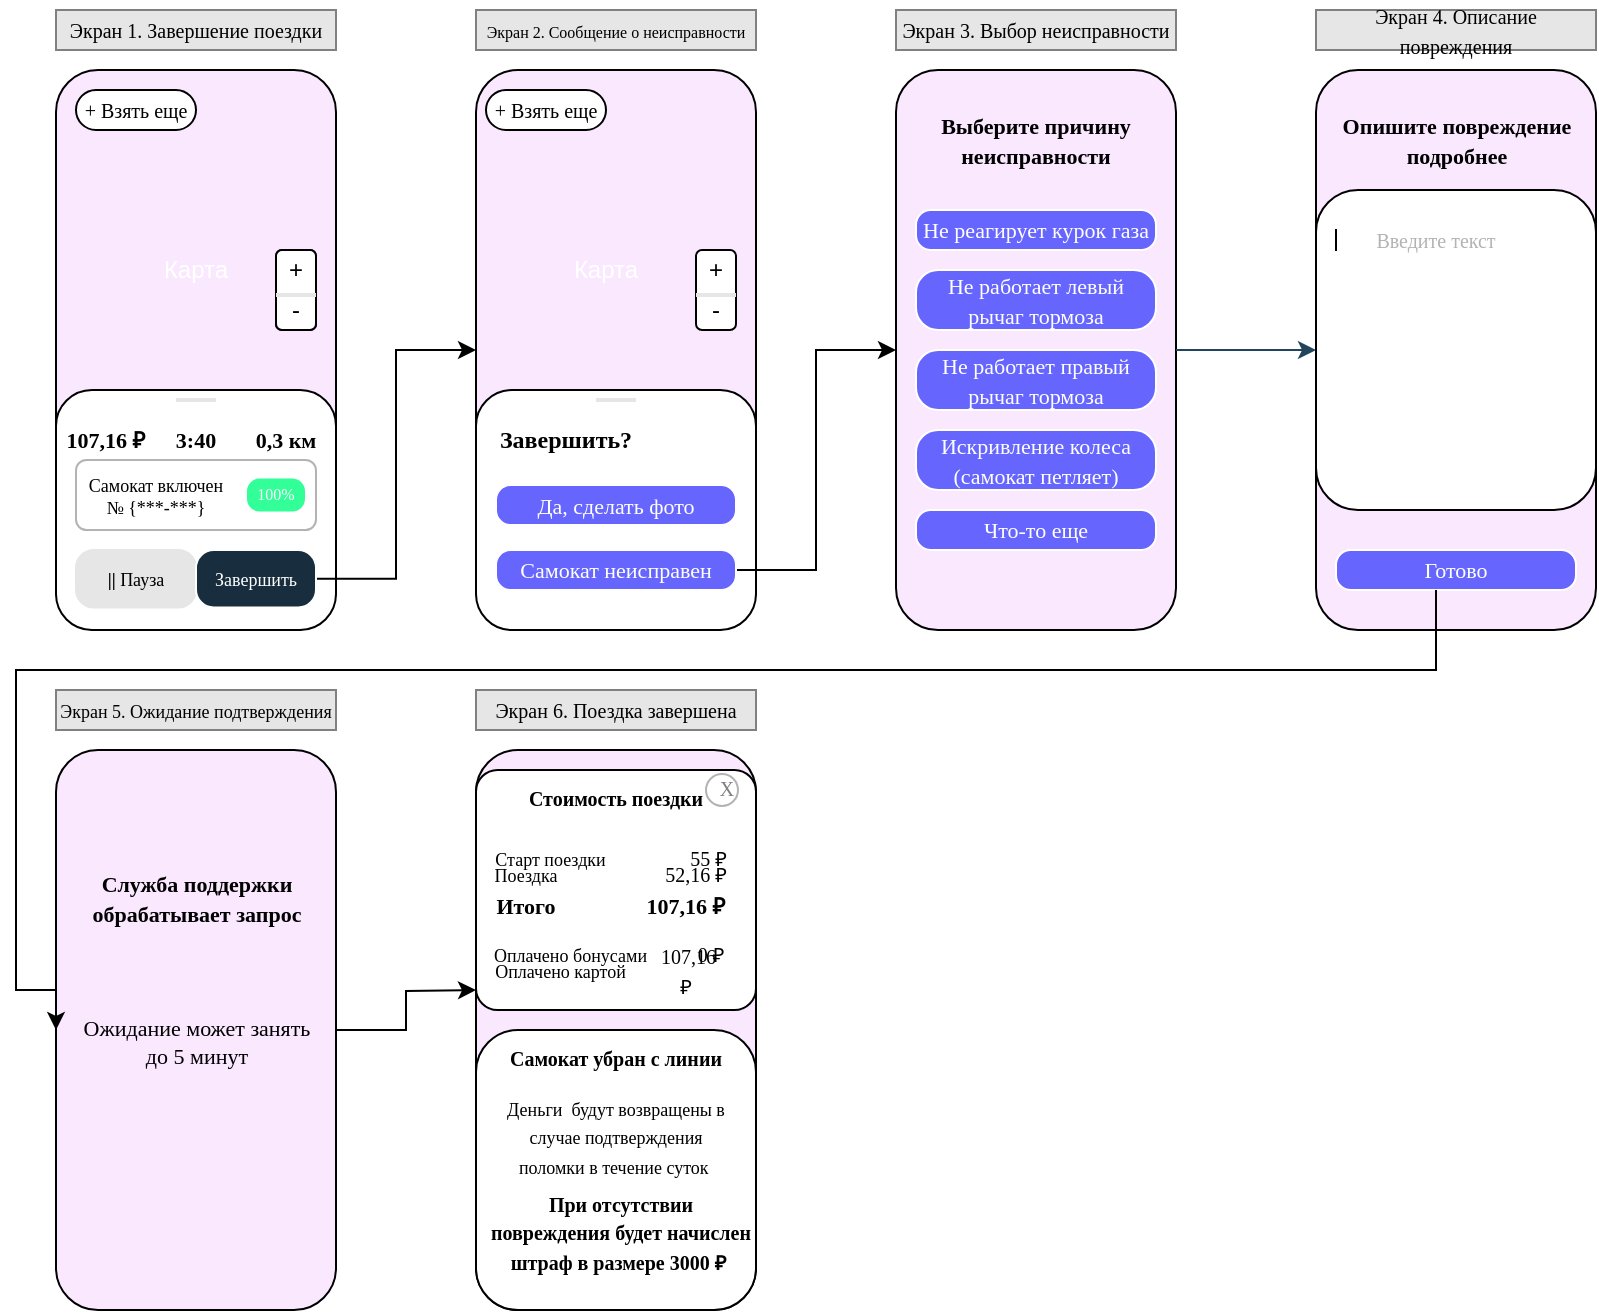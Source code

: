 <mxfile version="24.8.0">
  <diagram name="Страница — 1" id="iT6ovLkEOOWMwyiTSNYu">
    <mxGraphModel dx="718" dy="432" grid="1" gridSize="10" guides="1" tooltips="1" connect="1" arrows="1" fold="1" page="1" pageScale="1" pageWidth="827" pageHeight="1169" background="#FFFFFF" math="0" shadow="0">
      <root>
        <mxCell id="0" />
        <mxCell id="1" parent="0" />
        <mxCell id="gbMeWAc4eFgvEXpcVc5o-60" style="edgeStyle=orthogonalEdgeStyle;rounded=0;orthogonalLoop=1;jettySize=auto;html=1;exitX=0.5;exitY=1;exitDx=0;exitDy=0;strokeColor=#23445D;" parent="1" edge="1">
          <mxGeometry relative="1" as="geometry">
            <mxPoint x="420" y="420" as="sourcePoint" />
            <mxPoint x="420" y="420" as="targetPoint" />
          </mxGeometry>
        </mxCell>
        <mxCell id="gbMeWAc4eFgvEXpcVc5o-77" value="" style="group" parent="1" vertex="1" connectable="0">
          <mxGeometry x="270" y="80" width="320" height="310" as="geometry" />
        </mxCell>
        <mxCell id="gbMeWAc4eFgvEXpcVc5o-11" value="" style="group" parent="gbMeWAc4eFgvEXpcVc5o-77" vertex="1" connectable="0">
          <mxGeometry width="320" height="310" as="geometry" />
        </mxCell>
        <mxCell id="gbMeWAc4eFgvEXpcVc5o-84" value="&lt;font color=&quot;#000000&quot; style=&quot;font-size: 10px;&quot; face=&quot;Garamond&quot;&gt;Экран 2. Выбор поовреждения&lt;/font&gt;" style="rounded=0;whiteSpace=wrap;html=1;strokeColor=#808080;fontColor=#FFFFFF;fillColor=#E6E6E6;" parent="gbMeWAc4eFgvEXpcVc5o-11" vertex="1">
          <mxGeometry x="180" y="-30" width="140" height="10" as="geometry" />
        </mxCell>
        <mxCell id="gbMeWAc4eFgvEXpcVc5o-94" value="" style="group" parent="gbMeWAc4eFgvEXpcVc5o-11" vertex="1" connectable="0">
          <mxGeometry x="180" width="140" height="280" as="geometry" />
        </mxCell>
        <mxCell id="gbMeWAc4eFgvEXpcVc5o-71" value="" style="rounded=1;whiteSpace=wrap;html=1;strokeColor=#000000;fontColor=#FFFFFF;fillColor=#FAE8FF;" parent="gbMeWAc4eFgvEXpcVc5o-94" vertex="1">
          <mxGeometry width="140" height="280" as="geometry" />
        </mxCell>
        <mxCell id="gbMeWAc4eFgvEXpcVc5o-82" value="&lt;font size=&quot;1&quot; style=&quot;&quot; face=&quot;Garamond&quot; color=&quot;#000000&quot;&gt;&lt;b style=&quot;font-size: 11px;&quot;&gt;Выберите причину неисправности&lt;/b&gt;&lt;/font&gt;" style="text;html=1;align=center;verticalAlign=middle;whiteSpace=wrap;rounded=0;fontColor=#FFFFFF;" parent="gbMeWAc4eFgvEXpcVc5o-94" vertex="1">
          <mxGeometry x="15" y="20" width="110" height="30" as="geometry" />
        </mxCell>
        <mxCell id="gbMeWAc4eFgvEXpcVc5o-86" value="&lt;font face=&quot;Garamond&quot; style=&quot;font-size: 11px;&quot;&gt;Не реагирует курок газа&lt;/font&gt;" style="rounded=1;whiteSpace=wrap;html=1;strokeColor=#FFFFFF;fontColor=#FFFFFF;fillColor=#6666FF;arcSize=37;" parent="gbMeWAc4eFgvEXpcVc5o-94" vertex="1">
          <mxGeometry x="10" y="70" width="120" height="20" as="geometry" />
        </mxCell>
        <mxCell id="gbMeWAc4eFgvEXpcVc5o-87" value="&lt;font face=&quot;Garamond&quot; style=&quot;font-size: 11px;&quot;&gt;Не работает левый рычаг тормоза&lt;/font&gt;" style="rounded=1;whiteSpace=wrap;html=1;strokeColor=#FFFFFF;fontColor=#FFFFFF;fillColor=#6666FF;arcSize=37;" parent="gbMeWAc4eFgvEXpcVc5o-94" vertex="1">
          <mxGeometry x="10" y="100" width="120" height="30" as="geometry" />
        </mxCell>
        <mxCell id="gbMeWAc4eFgvEXpcVc5o-88" value="&lt;span style=&quot;font-family: Garamond; font-size: 11px;&quot;&gt;Не работает правый рычаг тормоза&lt;/span&gt;" style="rounded=1;whiteSpace=wrap;html=1;strokeColor=#FFFFFF;fontColor=#FFFFFF;fillColor=#6666FF;arcSize=37;" parent="gbMeWAc4eFgvEXpcVc5o-94" vertex="1">
          <mxGeometry x="10" y="140" width="120" height="30" as="geometry" />
        </mxCell>
        <mxCell id="gbMeWAc4eFgvEXpcVc5o-89" value="&lt;font face=&quot;Garamond&quot; style=&quot;font-size: 11px;&quot;&gt;Искривление колеса (самокат петляет)&lt;/font&gt;" style="rounded=1;whiteSpace=wrap;html=1;strokeColor=#FFFFFF;fontColor=#FFFFFF;fillColor=#6666FF;arcSize=37;" parent="gbMeWAc4eFgvEXpcVc5o-94" vertex="1">
          <mxGeometry x="10" y="180" width="120" height="30" as="geometry" />
        </mxCell>
        <mxCell id="gbMeWAc4eFgvEXpcVc5o-90" value="&lt;font face=&quot;Garamond&quot; style=&quot;font-size: 11px;&quot;&gt;Что-то еще&lt;/font&gt;" style="rounded=1;whiteSpace=wrap;html=1;strokeColor=#FFFFFF;fontColor=#FFFFFF;fillColor=#6666FF;arcSize=37;" parent="gbMeWAc4eFgvEXpcVc5o-94" vertex="1">
          <mxGeometry x="10" y="220" width="120" height="20" as="geometry" />
        </mxCell>
        <mxCell id="gbMeWAc4eFgvEXpcVc5o-103" value="" style="rounded=1;whiteSpace=wrap;html=1;strokeColor=#000000;fontColor=#FFFFFF;fillColor=#FAE8FF;" parent="gbMeWAc4eFgvEXpcVc5o-11" vertex="1">
          <mxGeometry x="-30" width="140" height="280" as="geometry" />
        </mxCell>
        <mxCell id="gbMeWAc4eFgvEXpcVc5o-136" value="" style="rounded=1;whiteSpace=wrap;html=1;strokeColor=#000000;fontColor=#FFFFFF;fillColor=#FFFFFF;" parent="gbMeWAc4eFgvEXpcVc5o-11" vertex="1">
          <mxGeometry x="-30" y="160" width="140" height="120" as="geometry" />
        </mxCell>
        <mxCell id="gbMeWAc4eFgvEXpcVc5o-137" value="" style="line;strokeWidth=2;html=1;strokeColor=#E6E6E6;fontColor=#FFFFFF;fillColor=#182E3E;" parent="gbMeWAc4eFgvEXpcVc5o-11" vertex="1">
          <mxGeometry x="30" y="160" width="20" height="10" as="geometry" />
        </mxCell>
        <mxCell id="gbMeWAc4eFgvEXpcVc5o-138" value="&lt;span style=&quot;font-family: Garamond;&quot;&gt;&lt;b style=&quot;&quot;&gt;&lt;font style=&quot;font-size: 12px;&quot;&gt;Завершить?&lt;/font&gt;&lt;/b&gt;&lt;/span&gt;" style="text;html=1;align=center;verticalAlign=middle;whiteSpace=wrap;rounded=0;fontColor=#000000;fontFamily=Helvetica;" parent="gbMeWAc4eFgvEXpcVc5o-11" vertex="1">
          <mxGeometry x="-10" y="180" width="50" height="10" as="geometry" />
        </mxCell>
        <mxCell id="gbMeWAc4eFgvEXpcVc5o-140" value="&lt;span style=&quot;font-size: 11px;&quot;&gt;&lt;font face=&quot;Garamond&quot;&gt;Да, сделать фото&lt;/font&gt;&lt;/span&gt;" style="rounded=1;whiteSpace=wrap;html=1;strokeColor=#FFFFFF;fontColor=#FFFFFF;fillColor=#6666FF;arcSize=37;" parent="gbMeWAc4eFgvEXpcVc5o-11" vertex="1">
          <mxGeometry x="-20" y="207.5" width="120" height="20" as="geometry" />
        </mxCell>
        <mxCell id="HiUm5hrCSIXa4_qHgKS4-17" value="" style="edgeStyle=orthogonalEdgeStyle;rounded=0;orthogonalLoop=1;jettySize=auto;html=1;entryX=0;entryY=0.5;entryDx=0;entryDy=0;" edge="1" parent="gbMeWAc4eFgvEXpcVc5o-11" source="gbMeWAc4eFgvEXpcVc5o-141" target="gbMeWAc4eFgvEXpcVc5o-71">
          <mxGeometry relative="1" as="geometry" />
        </mxCell>
        <mxCell id="gbMeWAc4eFgvEXpcVc5o-141" value="&lt;span style=&quot;font-size: 11px;&quot;&gt;&lt;font face=&quot;Garamond&quot;&gt;Самокат неисправен&lt;/font&gt;&lt;/span&gt;" style="rounded=1;whiteSpace=wrap;html=1;strokeColor=#FFFFFF;fontColor=#FFFFFF;fillColor=#6666FF;arcSize=37;" parent="gbMeWAc4eFgvEXpcVc5o-11" vertex="1">
          <mxGeometry x="-20" y="240" width="120" height="20" as="geometry" />
        </mxCell>
        <mxCell id="gbMeWAc4eFgvEXpcVc5o-142" value="&lt;font style=&quot;font-size: 10px;&quot; color=&quot;#000000&quot; face=&quot;Garamond&quot;&gt;+ Взять еще&lt;/font&gt;" style="rounded=1;whiteSpace=wrap;html=1;strokeColor=#000000;fontColor=#FFFFFF;fillColor=#FFFFFF;arcSize=50;" parent="gbMeWAc4eFgvEXpcVc5o-11" vertex="1">
          <mxGeometry x="-25" y="10" width="60" height="20" as="geometry" />
        </mxCell>
        <mxCell id="gbMeWAc4eFgvEXpcVc5o-143" value="Карта" style="text;html=1;align=center;verticalAlign=middle;whiteSpace=wrap;rounded=0;fontColor=#FFFFFF;" parent="gbMeWAc4eFgvEXpcVc5o-11" vertex="1">
          <mxGeometry x="5" y="85" width="60" height="30" as="geometry" />
        </mxCell>
        <mxCell id="HiUm5hrCSIXa4_qHgKS4-6" value="" style="group" vertex="1" connectable="0" parent="gbMeWAc4eFgvEXpcVc5o-11">
          <mxGeometry x="80" y="90" width="20" height="40" as="geometry" />
        </mxCell>
        <mxCell id="HiUm5hrCSIXa4_qHgKS4-7" value="" style="rounded=1;whiteSpace=wrap;html=1;strokeColor=#000000;fontColor=#FFFFFF;fillColor=#FFFFFF;rotation=90;" vertex="1" parent="HiUm5hrCSIXa4_qHgKS4-6">
          <mxGeometry x="-10" y="10" width="40" height="20" as="geometry" />
        </mxCell>
        <mxCell id="HiUm5hrCSIXa4_qHgKS4-8" value="+" style="text;html=1;align=center;verticalAlign=middle;whiteSpace=wrap;rounded=0;fontColor=#000000;" vertex="1" parent="HiUm5hrCSIXa4_qHgKS4-6">
          <mxGeometry y="5" width="20" height="10" as="geometry" />
        </mxCell>
        <mxCell id="HiUm5hrCSIXa4_qHgKS4-9" value="" style="line;strokeWidth=2;html=1;strokeColor=#E6E6E6;fontColor=#FFFFFF;fillColor=#182E3E;" vertex="1" parent="HiUm5hrCSIXa4_qHgKS4-6">
          <mxGeometry y="15" width="20" height="15" as="geometry" />
        </mxCell>
        <mxCell id="HiUm5hrCSIXa4_qHgKS4-10" value="-" style="text;html=1;align=center;verticalAlign=middle;whiteSpace=wrap;rounded=0;fontColor=#000000;" vertex="1" parent="HiUm5hrCSIXa4_qHgKS4-6">
          <mxGeometry y="25" width="20" height="10" as="geometry" />
        </mxCell>
        <mxCell id="gbMeWAc4eFgvEXpcVc5o-85" value="&lt;font color=&quot;#000000&quot; style=&quot;font-size: 10px;&quot; face=&quot;Garamond&quot;&gt;Экран 3. Выбор неисправности&lt;/font&gt;" style="rounded=0;whiteSpace=wrap;html=1;strokeColor=#808080;fontColor=#FFFFFF;fillColor=#E6E6E6;" parent="1" vertex="1">
          <mxGeometry x="450" y="50" width="140" height="20" as="geometry" />
        </mxCell>
        <mxCell id="gbMeWAc4eFgvEXpcVc5o-91" value="" style="edgeStyle=orthogonalEdgeStyle;rounded=0;orthogonalLoop=1;jettySize=auto;html=1;strokeColor=#23445D;exitX=1;exitY=0.5;exitDx=0;exitDy=0;" parent="1" source="gbMeWAc4eFgvEXpcVc5o-71" target="gbMeWAc4eFgvEXpcVc5o-81" edge="1">
          <mxGeometry relative="1" as="geometry" />
        </mxCell>
        <mxCell id="gbMeWAc4eFgvEXpcVc5o-93" value="&lt;font color=&quot;#000000&quot; style=&quot;font-size: 10px;&quot; face=&quot;Garamond&quot;&gt;Экран 4.&amp;nbsp;&lt;/font&gt;&lt;span style=&quot;color: rgb(0, 0, 0); font-family: Garamond; font-size: 10px;&quot;&gt;Описание повреждения&lt;/span&gt;" style="rounded=0;whiteSpace=wrap;html=1;strokeColor=#808080;fontColor=#FFFFFF;fillColor=#E6E6E6;" parent="1" vertex="1">
          <mxGeometry x="660" y="50" width="140" height="20" as="geometry" />
        </mxCell>
        <mxCell id="gbMeWAc4eFgvEXpcVc5o-101" value="" style="group" parent="1" vertex="1" connectable="0">
          <mxGeometry x="660" y="80" width="140" height="280" as="geometry" />
        </mxCell>
        <mxCell id="gbMeWAc4eFgvEXpcVc5o-81" value="" style="rounded=1;whiteSpace=wrap;html=1;strokeColor=#000000;fontColor=#FFFFFF;fillColor=#FAE8FF;" parent="gbMeWAc4eFgvEXpcVc5o-101" vertex="1">
          <mxGeometry width="140" height="280" as="geometry" />
        </mxCell>
        <mxCell id="gbMeWAc4eFgvEXpcVc5o-95" value="&lt;font size=&quot;1&quot; style=&quot;&quot; face=&quot;Garamond&quot; color=&quot;#000000&quot;&gt;&lt;b style=&quot;font-size: 11px;&quot;&gt;Опишите повреждение подробнее&lt;/b&gt;&lt;/font&gt;" style="text;html=1;align=center;verticalAlign=middle;whiteSpace=wrap;rounded=0;fontColor=#FFFFFF;" parent="gbMeWAc4eFgvEXpcVc5o-101" vertex="1">
          <mxGeometry x="7.5" y="20" width="125" height="30" as="geometry" />
        </mxCell>
        <mxCell id="gbMeWAc4eFgvEXpcVc5o-96" value="" style="rounded=1;whiteSpace=wrap;html=1;strokeColor=#000000;fontColor=#FFFFFF;fillColor=#FFFFFF;" parent="gbMeWAc4eFgvEXpcVc5o-101" vertex="1">
          <mxGeometry y="60" width="140" height="160" as="geometry" />
        </mxCell>
        <mxCell id="gbMeWAc4eFgvEXpcVc5o-98" value="&lt;font style=&quot;font-size: 10px;&quot; face=&quot;Garamond&quot;&gt;&lt;font style=&quot;font-size: 10px;&quot; color=&quot;#b3b3b3&quot;&gt;Введите текст&lt;/font&gt;&lt;/font&gt;" style="shape=partialRectangle;whiteSpace=wrap;html=1;right=0;top=0;bottom=0;fillColor=none;routingCenterX=-0.5;strokeColor=#000000;fontColor=#FFFFFF;" parent="gbMeWAc4eFgvEXpcVc5o-101" vertex="1">
          <mxGeometry x="10" y="80" width="100" height="10" as="geometry" />
        </mxCell>
        <mxCell id="gbMeWAc4eFgvEXpcVc5o-99" value="&lt;font face=&quot;Garamond&quot; style=&quot;font-size: 11px;&quot;&gt;Готово&lt;/font&gt;" style="rounded=1;whiteSpace=wrap;html=1;strokeColor=#FFFFFF;fontColor=#FFFFFF;fillColor=#6666FF;arcSize=37;" parent="gbMeWAc4eFgvEXpcVc5o-101" vertex="1">
          <mxGeometry x="10" y="240" width="120" height="20" as="geometry" />
        </mxCell>
        <mxCell id="gbMeWAc4eFgvEXpcVc5o-75" value="" style="group" parent="1" vertex="1" connectable="0">
          <mxGeometry x="240" y="420" width="140" height="280" as="geometry" />
        </mxCell>
        <mxCell id="gbMeWAc4eFgvEXpcVc5o-76" value="" style="group" parent="gbMeWAc4eFgvEXpcVc5o-75" vertex="1" connectable="0">
          <mxGeometry width="140" height="280" as="geometry" />
        </mxCell>
        <mxCell id="gbMeWAc4eFgvEXpcVc5o-70" value="" style="rounded=1;whiteSpace=wrap;html=1;strokeColor=#000000;fontColor=#FFFFFF;fillColor=#FAE8FF;strokeWidth=1;" parent="gbMeWAc4eFgvEXpcVc5o-76" vertex="1">
          <mxGeometry width="140" height="280" as="geometry" />
        </mxCell>
        <mxCell id="gbMeWAc4eFgvEXpcVc5o-69" value="" style="group;perimeterSpacing=2;rounded=1;strokeColor=default;labelBorderColor=default;strokeWidth=1;arcSize=9;fillColor=default;" parent="gbMeWAc4eFgvEXpcVc5o-76" vertex="1" connectable="0">
          <mxGeometry y="10" width="140" height="120" as="geometry" />
        </mxCell>
        <mxCell id="gbMeWAc4eFgvEXpcVc5o-12" value="&lt;font style=&quot;font-size: 10px;&quot; face=&quot;Garamond&quot;&gt;&lt;b&gt;Стоимость поездки&lt;/b&gt;&lt;/font&gt;" style="text;html=1;align=center;verticalAlign=middle;whiteSpace=wrap;rounded=0;fontColor=#000000;" parent="gbMeWAc4eFgvEXpcVc5o-69" vertex="1">
          <mxGeometry x="10" y="10.0" width="120" height="8.0" as="geometry" />
        </mxCell>
        <mxCell id="gbMeWAc4eFgvEXpcVc5o-15" value="&lt;font style=&quot;font-size: 9px;&quot; face=&quot;Garamond&quot;&gt;Поездка&lt;/font&gt;" style="text;html=1;align=center;verticalAlign=middle;whiteSpace=wrap;rounded=0;fontColor=#000000;fontFamily=Helvetica;" parent="gbMeWAc4eFgvEXpcVc5o-69" vertex="1">
          <mxGeometry y="48" width="50" height="8.0" as="geometry" />
        </mxCell>
        <mxCell id="gbMeWAc4eFgvEXpcVc5o-14" value="&lt;font style=&quot;font-size: 9px;&quot; face=&quot;Garamond&quot;&gt;&amp;nbsp; Старт поездки&lt;/font&gt;" style="text;html=1;align=center;verticalAlign=middle;whiteSpace=wrap;rounded=0;fontColor=#000000;fontFamily=Helvetica;" parent="gbMeWAc4eFgvEXpcVc5o-69" vertex="1">
          <mxGeometry y="40" width="70" height="8.0" as="geometry" />
        </mxCell>
        <mxCell id="gbMeWAc4eFgvEXpcVc5o-18" value="&lt;font face=&quot;Garamond&quot; size=&quot;1&quot;&gt;&amp;nbsp;55&amp;nbsp;₽&lt;/font&gt;" style="text;html=1;align=center;verticalAlign=middle;whiteSpace=wrap;rounded=0;fontColor=#000000;fontFamily=Helvetica;" parent="gbMeWAc4eFgvEXpcVc5o-69" vertex="1">
          <mxGeometry x="100" y="40" width="30" height="8.0" as="geometry" />
        </mxCell>
        <mxCell id="gbMeWAc4eFgvEXpcVc5o-17" value="&lt;span style=&quot;font-family: Garamond; font-size: x-small;&quot;&gt;52,16 ₽&lt;/span&gt;" style="text;html=1;align=center;verticalAlign=middle;whiteSpace=wrap;rounded=0;fontColor=#000000;fontFamily=Helvetica;" parent="gbMeWAc4eFgvEXpcVc5o-69" vertex="1">
          <mxGeometry x="90" y="48" width="40" height="8.0" as="geometry" />
        </mxCell>
        <mxCell id="gbMeWAc4eFgvEXpcVc5o-19" value="&lt;font style=&quot;&quot; face=&quot;Garamond&quot; size=&quot;1&quot;&gt;&lt;b style=&quot;font-size: 11px;&quot;&gt;Итого&lt;/b&gt;&lt;/font&gt;" style="text;html=1;align=center;verticalAlign=middle;whiteSpace=wrap;rounded=0;fontColor=#000000;fontFamily=Helvetica;" parent="gbMeWAc4eFgvEXpcVc5o-69" vertex="1">
          <mxGeometry y="64" width="50" height="8.0" as="geometry" />
        </mxCell>
        <mxCell id="gbMeWAc4eFgvEXpcVc5o-20" value="&lt;span style=&quot;font-family: Garamond;&quot;&gt;&lt;b style=&quot;&quot;&gt;&lt;font style=&quot;font-size: 11px;&quot;&gt;107,16 ₽&lt;/font&gt;&lt;/b&gt;&lt;/span&gt;" style="text;html=1;align=center;verticalAlign=middle;whiteSpace=wrap;rounded=0;fontColor=#000000;fontFamily=Helvetica;" parent="gbMeWAc4eFgvEXpcVc5o-69" vertex="1">
          <mxGeometry x="80" y="64" width="50" height="8.0" as="geometry" />
        </mxCell>
        <mxCell id="gbMeWAc4eFgvEXpcVc5o-24" value="&lt;font style=&quot;font-size: 9px;&quot; face=&quot;Garamond&quot;&gt;&amp;nbsp; Оплачено картой&lt;/font&gt;" style="text;html=1;align=center;verticalAlign=middle;whiteSpace=wrap;rounded=0;fontColor=#000000;fontFamily=Helvetica;" parent="gbMeWAc4eFgvEXpcVc5o-69" vertex="1">
          <mxGeometry y="96.0" width="80" height="8.0" as="geometry" />
        </mxCell>
        <mxCell id="gbMeWAc4eFgvEXpcVc5o-22" value="&lt;span style=&quot;font-family: Garamond; font-size: x-small;&quot;&gt;&amp;nbsp;107,16 ₽&lt;/span&gt;" style="text;html=1;align=center;verticalAlign=middle;whiteSpace=wrap;rounded=0;fontColor=#000000;fontFamily=Helvetica;" parent="gbMeWAc4eFgvEXpcVc5o-69" vertex="1">
          <mxGeometry x="85" y="96.0" width="40" height="8.0" as="geometry" />
        </mxCell>
        <mxCell id="gbMeWAc4eFgvEXpcVc5o-23" value="&lt;font face=&quot;Garamond&quot; size=&quot;1&quot;&gt;&amp;nbsp; 0&amp;nbsp;₽&lt;/font&gt;" style="text;html=1;align=center;verticalAlign=middle;whiteSpace=wrap;rounded=0;fontColor=#000000;fontFamily=Helvetica;" parent="gbMeWAc4eFgvEXpcVc5o-69" vertex="1">
          <mxGeometry x="100" y="88" width="30" height="8.0" as="geometry" />
        </mxCell>
        <mxCell id="gbMeWAc4eFgvEXpcVc5o-21" value="&lt;font style=&quot;font-size: 9px;&quot; face=&quot;Garamond&quot;&gt;&amp;nbsp; Оплачено бонусами&lt;/font&gt;" style="text;html=1;align=center;verticalAlign=middle;whiteSpace=wrap;rounded=0;fontColor=#000000;fontFamily=Helvetica;" parent="gbMeWAc4eFgvEXpcVc5o-69" vertex="1">
          <mxGeometry y="88.0" width="90" height="8.0" as="geometry" />
        </mxCell>
        <mxCell id="HiUm5hrCSIXa4_qHgKS4-33" value="" style="ellipse;whiteSpace=wrap;html=1;aspect=fixed;strokeColor=#B3B3B3;" vertex="1" parent="gbMeWAc4eFgvEXpcVc5o-69">
          <mxGeometry x="115" y="2.0" width="16.0" height="16.0" as="geometry" />
        </mxCell>
        <mxCell id="HiUm5hrCSIXa4_qHgKS4-34" value="&lt;font color=&quot;#808080&quot; face=&quot;Garamond&quot; style=&quot;font-size: 10px;&quot;&gt;X&lt;/font&gt;" style="text;html=1;align=center;verticalAlign=middle;whiteSpace=wrap;rounded=0;" vertex="1" parent="gbMeWAc4eFgvEXpcVc5o-69">
          <mxGeometry x="112.5" y="2.0" width="25" height="14" as="geometry" />
        </mxCell>
        <mxCell id="gbMeWAc4eFgvEXpcVc5o-74" value="" style="group" parent="gbMeWAc4eFgvEXpcVc5o-76" vertex="1" connectable="0">
          <mxGeometry y="140" width="140" height="140" as="geometry" />
        </mxCell>
        <mxCell id="gbMeWAc4eFgvEXpcVc5o-73" value="" style="rounded=1;whiteSpace=wrap;html=1;strokeColor=#000000;fontColor=#FFFFFF;fillColor=#FFFFFF;" parent="gbMeWAc4eFgvEXpcVc5o-74" vertex="1">
          <mxGeometry width="140" height="140" as="geometry" />
        </mxCell>
        <mxCell id="HiUm5hrCSIXa4_qHgKS4-22" value="&lt;font style=&quot;font-size: 9px;&quot; face=&quot;Garamond&quot;&gt;Деньги&amp;nbsp; будут возвращены в случае подтверждения поломки в течение суток&amp;nbsp;&lt;/font&gt;" style="text;html=1;align=center;verticalAlign=middle;whiteSpace=wrap;rounded=0;fontColor=#000000;fontFamily=Helvetica;" vertex="1" parent="gbMeWAc4eFgvEXpcVc5o-74">
          <mxGeometry x="10" y="30" width="120" height="45.3" as="geometry" />
        </mxCell>
        <mxCell id="HiUm5hrCSIXa4_qHgKS4-29" value="&lt;font style=&quot;font-size: 10px;&quot; face=&quot;Garamond&quot;&gt;&lt;b&gt;При отсутствии повреждения будет начислен штраф в размере 3000&amp;nbsp;&lt;font style=&quot;font-size: 10px;&quot;&gt;₽&lt;/font&gt;&amp;nbsp;&lt;/b&gt;&lt;/font&gt;" style="text;html=1;align=center;verticalAlign=middle;whiteSpace=wrap;rounded=0;" vertex="1" parent="gbMeWAc4eFgvEXpcVc5o-74">
          <mxGeometry x="5" y="80.004" width="135" height="42" as="geometry" />
        </mxCell>
        <mxCell id="HiUm5hrCSIXa4_qHgKS4-38" value="&lt;font style=&quot;font-size: 10px;&quot; face=&quot;Garamond&quot;&gt;&lt;b&gt;Самокат убран с линии&lt;/b&gt;&lt;/font&gt;" style="text;html=1;align=center;verticalAlign=middle;whiteSpace=wrap;rounded=0;fontColor=#000000;" vertex="1" parent="gbMeWAc4eFgvEXpcVc5o-74">
          <mxGeometry x="10" y="10" width="120" height="8.0" as="geometry" />
        </mxCell>
        <mxCell id="gbMeWAc4eFgvEXpcVc5o-102" value="" style="rounded=1;whiteSpace=wrap;html=1;strokeColor=#000000;fontColor=#FFFFFF;fillColor=#FAE8FF;" parent="1" vertex="1">
          <mxGeometry x="30" y="80" width="140" height="280" as="geometry" />
        </mxCell>
        <mxCell id="gbMeWAc4eFgvEXpcVc5o-104" value="" style="rounded=1;whiteSpace=wrap;html=1;strokeColor=#000000;fontColor=#FFFFFF;fillColor=#FFFFFF;" parent="1" vertex="1">
          <mxGeometry x="30" y="240" width="140" height="120" as="geometry" />
        </mxCell>
        <mxCell id="gbMeWAc4eFgvEXpcVc5o-108" value="&lt;font style=&quot;font-size: 10px;&quot; color=&quot;#000000&quot; face=&quot;Garamond&quot;&gt;+ Взять еще&lt;/font&gt;" style="rounded=1;whiteSpace=wrap;html=1;strokeColor=#000000;fontColor=#FFFFFF;fillColor=#FFFFFF;arcSize=50;" parent="1" vertex="1">
          <mxGeometry x="40" y="90" width="60" height="20" as="geometry" />
        </mxCell>
        <mxCell id="gbMeWAc4eFgvEXpcVc5o-109" value="Карта" style="text;html=1;align=center;verticalAlign=middle;whiteSpace=wrap;rounded=0;fontColor=#FFFFFF;" parent="1" vertex="1">
          <mxGeometry x="70" y="165" width="60" height="30" as="geometry" />
        </mxCell>
        <mxCell id="gbMeWAc4eFgvEXpcVc5o-121" value="&lt;span style=&quot;font-family: Garamond;&quot;&gt;&lt;b style=&quot;&quot;&gt;&lt;font style=&quot;font-size: 11px;&quot;&gt;107,16 ₽&lt;/font&gt;&lt;/b&gt;&lt;/span&gt;" style="text;html=1;align=center;verticalAlign=middle;whiteSpace=wrap;rounded=0;fontColor=#000000;fontFamily=Helvetica;" parent="1" vertex="1">
          <mxGeometry x="30" y="260" width="50" height="10" as="geometry" />
        </mxCell>
        <mxCell id="gbMeWAc4eFgvEXpcVc5o-122" value="&lt;span style=&quot;font-family: Garamond;&quot;&gt;&lt;b style=&quot;&quot;&gt;&lt;font style=&quot;font-size: 11px;&quot;&gt;3:40&lt;/font&gt;&lt;/b&gt;&lt;/span&gt;" style="text;html=1;align=center;verticalAlign=middle;whiteSpace=wrap;rounded=0;fontColor=#000000;fontFamily=Helvetica;" parent="1" vertex="1">
          <mxGeometry x="75" y="260" width="50" height="10" as="geometry" />
        </mxCell>
        <mxCell id="gbMeWAc4eFgvEXpcVc5o-123" value="&lt;span style=&quot;font-family: Garamond;&quot;&gt;&lt;b style=&quot;&quot;&gt;&lt;font style=&quot;font-size: 11px;&quot;&gt;0,3 км&lt;/font&gt;&lt;/b&gt;&lt;/span&gt;" style="text;html=1;align=center;verticalAlign=middle;whiteSpace=wrap;rounded=0;fontColor=#000000;fontFamily=Helvetica;" parent="1" vertex="1">
          <mxGeometry x="120" y="260" width="50" height="10" as="geometry" />
        </mxCell>
        <mxCell id="gbMeWAc4eFgvEXpcVc5o-124" value="" style="line;strokeWidth=2;html=1;strokeColor=#E6E6E6;fontColor=#FFFFFF;fillColor=#182E3E;" parent="1" vertex="1">
          <mxGeometry x="90" y="240" width="20" height="10" as="geometry" />
        </mxCell>
        <mxCell id="gbMeWAc4eFgvEXpcVc5o-125" value="" style="rounded=1;whiteSpace=wrap;html=1;strokeColor=#B3B3B3;fontColor=#FFFFFF;fillColor=#FFFFFF;" parent="1" vertex="1">
          <mxGeometry x="40" y="275" width="120" height="35" as="geometry" />
        </mxCell>
        <mxCell id="gbMeWAc4eFgvEXpcVc5o-126" value="&lt;font color=&quot;#000000&quot;&gt;Самокат включен № {***-***}&lt;/font&gt;" style="text;html=1;align=center;verticalAlign=middle;whiteSpace=wrap;rounded=0;fontColor=#FFFFFF;fontFamily=Garamond;fontSize=9;" parent="1" vertex="1">
          <mxGeometry x="40" y="277.5" width="80" height="30" as="geometry" />
        </mxCell>
        <mxCell id="gbMeWAc4eFgvEXpcVc5o-127" value="" style="rounded=1;whiteSpace=wrap;html=1;strokeColor=#FFFFFF;fontColor=#FFFFFF;fillColor=#33FF99;arcSize=39;" parent="1" vertex="1">
          <mxGeometry x="125" y="283.75" width="30" height="17.5" as="geometry" />
        </mxCell>
        <mxCell id="gbMeWAc4eFgvEXpcVc5o-128" value="&lt;font style=&quot;font-size: 8px;&quot; face=&quot;Garamond&quot;&gt;100%&lt;/font&gt;" style="text;html=1;align=center;verticalAlign=middle;whiteSpace=wrap;rounded=0;fontColor=#FFFFFF;" parent="1" vertex="1">
          <mxGeometry x="125" y="283.75" width="30" height="15" as="geometry" />
        </mxCell>
        <mxCell id="gbMeWAc4eFgvEXpcVc5o-129" value="&lt;font style=&quot;font-size: 9px;&quot; face=&quot;Garamond&quot; color=&quot;#000000&quot;&gt;&lt;b&gt;|| &lt;/b&gt;Пауза&lt;/font&gt;" style="rounded=1;whiteSpace=wrap;html=1;strokeColor=#E6E6E6;fontColor=#FFFFFF;fillColor=#E6E6E6;arcSize=31;" parent="1" vertex="1">
          <mxGeometry x="40" y="320" width="60" height="28.75" as="geometry" />
        </mxCell>
        <mxCell id="HiUm5hrCSIXa4_qHgKS4-14" value="" style="edgeStyle=orthogonalEdgeStyle;rounded=0;orthogonalLoop=1;jettySize=auto;html=1;entryX=0;entryY=0.5;entryDx=0;entryDy=0;" edge="1" parent="1" source="gbMeWAc4eFgvEXpcVc5o-130" target="gbMeWAc4eFgvEXpcVc5o-103">
          <mxGeometry relative="1" as="geometry" />
        </mxCell>
        <mxCell id="gbMeWAc4eFgvEXpcVc5o-130" value="&lt;font style=&quot;font-size: 9px;&quot; face=&quot;Garamond&quot;&gt;Завершить&lt;/font&gt;" style="rounded=1;whiteSpace=wrap;html=1;strokeColor=#FFFFFF;fontColor=#FFFFFF;fillColor=#182E3E;arcSize=31;" parent="1" vertex="1">
          <mxGeometry x="100" y="320" width="60" height="28.75" as="geometry" />
        </mxCell>
        <mxCell id="gbMeWAc4eFgvEXpcVc5o-148" value="" style="group" parent="1" vertex="1" connectable="0">
          <mxGeometry x="140" y="170" width="20" height="40" as="geometry" />
        </mxCell>
        <mxCell id="gbMeWAc4eFgvEXpcVc5o-111" value="" style="rounded=1;whiteSpace=wrap;html=1;strokeColor=#000000;fontColor=#FFFFFF;fillColor=#FFFFFF;rotation=90;" parent="gbMeWAc4eFgvEXpcVc5o-148" vertex="1">
          <mxGeometry x="-10" y="10" width="40" height="20" as="geometry" />
        </mxCell>
        <mxCell id="gbMeWAc4eFgvEXpcVc5o-113" value="+" style="text;html=1;align=center;verticalAlign=middle;whiteSpace=wrap;rounded=0;fontColor=#000000;" parent="gbMeWAc4eFgvEXpcVc5o-148" vertex="1">
          <mxGeometry y="5" width="20" height="10" as="geometry" />
        </mxCell>
        <mxCell id="gbMeWAc4eFgvEXpcVc5o-112" value="" style="line;strokeWidth=2;html=1;strokeColor=#E6E6E6;fontColor=#FFFFFF;fillColor=#182E3E;" parent="gbMeWAc4eFgvEXpcVc5o-148" vertex="1">
          <mxGeometry y="15" width="20" height="15" as="geometry" />
        </mxCell>
        <mxCell id="gbMeWAc4eFgvEXpcVc5o-114" value="-" style="text;html=1;align=center;verticalAlign=middle;whiteSpace=wrap;rounded=0;fontColor=#000000;" parent="gbMeWAc4eFgvEXpcVc5o-148" vertex="1">
          <mxGeometry y="25" width="20" height="10" as="geometry" />
        </mxCell>
        <mxCell id="HiUm5hrCSIXa4_qHgKS4-1" value="" style="group" vertex="1" connectable="0" parent="1">
          <mxGeometry x="140" y="170" width="20" height="40" as="geometry" />
        </mxCell>
        <mxCell id="HiUm5hrCSIXa4_qHgKS4-2" value="" style="rounded=1;whiteSpace=wrap;html=1;strokeColor=#000000;fontColor=#FFFFFF;fillColor=#FFFFFF;rotation=90;" vertex="1" parent="HiUm5hrCSIXa4_qHgKS4-1">
          <mxGeometry x="-10" y="10" width="40" height="20" as="geometry" />
        </mxCell>
        <mxCell id="HiUm5hrCSIXa4_qHgKS4-3" value="+" style="text;html=1;align=center;verticalAlign=middle;whiteSpace=wrap;rounded=0;fontColor=#000000;" vertex="1" parent="HiUm5hrCSIXa4_qHgKS4-1">
          <mxGeometry y="5" width="20" height="10" as="geometry" />
        </mxCell>
        <mxCell id="HiUm5hrCSIXa4_qHgKS4-4" value="" style="line;strokeWidth=2;html=1;strokeColor=#E6E6E6;fontColor=#FFFFFF;fillColor=#182E3E;" vertex="1" parent="HiUm5hrCSIXa4_qHgKS4-1">
          <mxGeometry y="15" width="20" height="15" as="geometry" />
        </mxCell>
        <mxCell id="HiUm5hrCSIXa4_qHgKS4-5" value="-" style="text;html=1;align=center;verticalAlign=middle;whiteSpace=wrap;rounded=0;fontColor=#000000;" vertex="1" parent="HiUm5hrCSIXa4_qHgKS4-1">
          <mxGeometry y="25" width="20" height="10" as="geometry" />
        </mxCell>
        <mxCell id="gbMeWAc4eFgvEXpcVc5o-83" value="&lt;font color=&quot;#000000&quot; style=&quot;font-size: 10px;&quot; face=&quot;Garamond&quot;&gt;Экран 1. Завершение поездки&lt;/font&gt;" style="rounded=0;whiteSpace=wrap;html=1;strokeColor=#808080;fontColor=#FFFFFF;fillColor=#E6E6E6;" parent="1" vertex="1">
          <mxGeometry x="30" y="50" width="140" height="20" as="geometry" />
        </mxCell>
        <mxCell id="HiUm5hrCSIXa4_qHgKS4-18" value="&lt;font color=&quot;#000000&quot; style=&quot;font-size: 8px;&quot; face=&quot;Garamond&quot;&gt;Экран 2. Сообщение о неисправности&lt;/font&gt;" style="rounded=0;whiteSpace=wrap;html=1;strokeColor=#808080;fontColor=#FFFFFF;fillColor=#E6E6E6;verticalAlign=middle;" vertex="1" parent="1">
          <mxGeometry x="240" y="50" width="140" height="20" as="geometry" />
        </mxCell>
        <mxCell id="HiUm5hrCSIXa4_qHgKS4-28" value="" style="edgeStyle=orthogonalEdgeStyle;rounded=0;orthogonalLoop=1;jettySize=auto;html=1;" edge="1" parent="1" source="HiUm5hrCSIXa4_qHgKS4-19">
          <mxGeometry relative="1" as="geometry">
            <mxPoint x="240" y="540" as="targetPoint" />
          </mxGeometry>
        </mxCell>
        <mxCell id="HiUm5hrCSIXa4_qHgKS4-19" value="" style="rounded=1;whiteSpace=wrap;html=1;strokeColor=#000000;fontColor=#FFFFFF;fillColor=#FAE8FF;" vertex="1" parent="1">
          <mxGeometry x="30" y="420" width="140" height="280" as="geometry" />
        </mxCell>
        <mxCell id="HiUm5hrCSIXa4_qHgKS4-26" value="" style="edgeStyle=orthogonalEdgeStyle;rounded=0;orthogonalLoop=1;jettySize=auto;html=1;entryX=0;entryY=0.5;entryDx=0;entryDy=0;exitX=0.5;exitY=1;exitDx=0;exitDy=0;" edge="1" parent="1" target="HiUm5hrCSIXa4_qHgKS4-19">
          <mxGeometry relative="1" as="geometry">
            <mxPoint x="720" y="340" as="sourcePoint" />
            <mxPoint x="20" y="590" as="targetPoint" />
            <Array as="points">
              <mxPoint x="720" y="380" />
              <mxPoint x="10" y="380" />
              <mxPoint x="10" y="540" />
            </Array>
          </mxGeometry>
        </mxCell>
        <mxCell id="HiUm5hrCSIXa4_qHgKS4-27" value="&lt;font size=&quot;1&quot; style=&quot;&quot; face=&quot;Garamond&quot; color=&quot;#000000&quot;&gt;&lt;b style=&quot;font-size: 11px;&quot;&gt;Служба поддержки обрабатывает запрос&lt;/b&gt;&lt;/font&gt;&lt;div&gt;&lt;font face=&quot;Garamond&quot; color=&quot;#000000&quot;&gt;&lt;span style=&quot;font-size: 11px;&quot;&gt;&lt;b&gt;&lt;br&gt;&lt;/b&gt;&lt;/span&gt;&lt;/font&gt;&lt;/div&gt;&lt;div&gt;&lt;font face=&quot;Garamond&quot; color=&quot;#000000&quot;&gt;&lt;span style=&quot;font-size: 11px;&quot;&gt;&lt;b&gt;&lt;br&gt;&lt;/b&gt;&lt;/span&gt;&lt;/font&gt;&lt;div&gt;&lt;font size=&quot;1&quot; style=&quot;&quot; face=&quot;Garamond&quot; color=&quot;#000000&quot;&gt;&lt;b style=&quot;font-size: 11px;&quot;&gt;&lt;br&gt;&lt;/b&gt;&lt;/font&gt;&lt;/div&gt;&lt;div&gt;&lt;font face=&quot;Garamond&quot; color=&quot;#000000&quot;&gt;&lt;span style=&quot;font-size: 11px;&quot;&gt;Ожидание может занять до 5 минут&lt;/span&gt;&lt;/font&gt;&lt;/div&gt;&lt;/div&gt;" style="text;html=1;align=center;verticalAlign=middle;whiteSpace=wrap;rounded=0;fontColor=#FFFFFF;" vertex="1" parent="1">
          <mxGeometry x="37.5" y="470" width="125" height="120" as="geometry" />
        </mxCell>
        <mxCell id="HiUm5hrCSIXa4_qHgKS4-35" value="&lt;font color=&quot;#000000&quot; style=&quot;font-size: 9px;&quot; face=&quot;Garamond&quot;&gt;Экран 5. Ожидание подтверждения&lt;/font&gt;" style="rounded=0;whiteSpace=wrap;html=1;strokeColor=#808080;fontColor=#FFFFFF;fillColor=#E6E6E6;" vertex="1" parent="1">
          <mxGeometry x="30" y="390" width="140" height="20" as="geometry" />
        </mxCell>
        <mxCell id="HiUm5hrCSIXa4_qHgKS4-36" value="&lt;font color=&quot;#000000&quot; style=&quot;font-size: 10px;&quot; face=&quot;Garamond&quot;&gt;Экран 6. Поездка завершена&lt;/font&gt;" style="rounded=0;whiteSpace=wrap;html=1;strokeColor=#808080;fontColor=#FFFFFF;fillColor=#E6E6E6;" vertex="1" parent="1">
          <mxGeometry x="240" y="390" width="140" height="20" as="geometry" />
        </mxCell>
      </root>
    </mxGraphModel>
  </diagram>
</mxfile>
